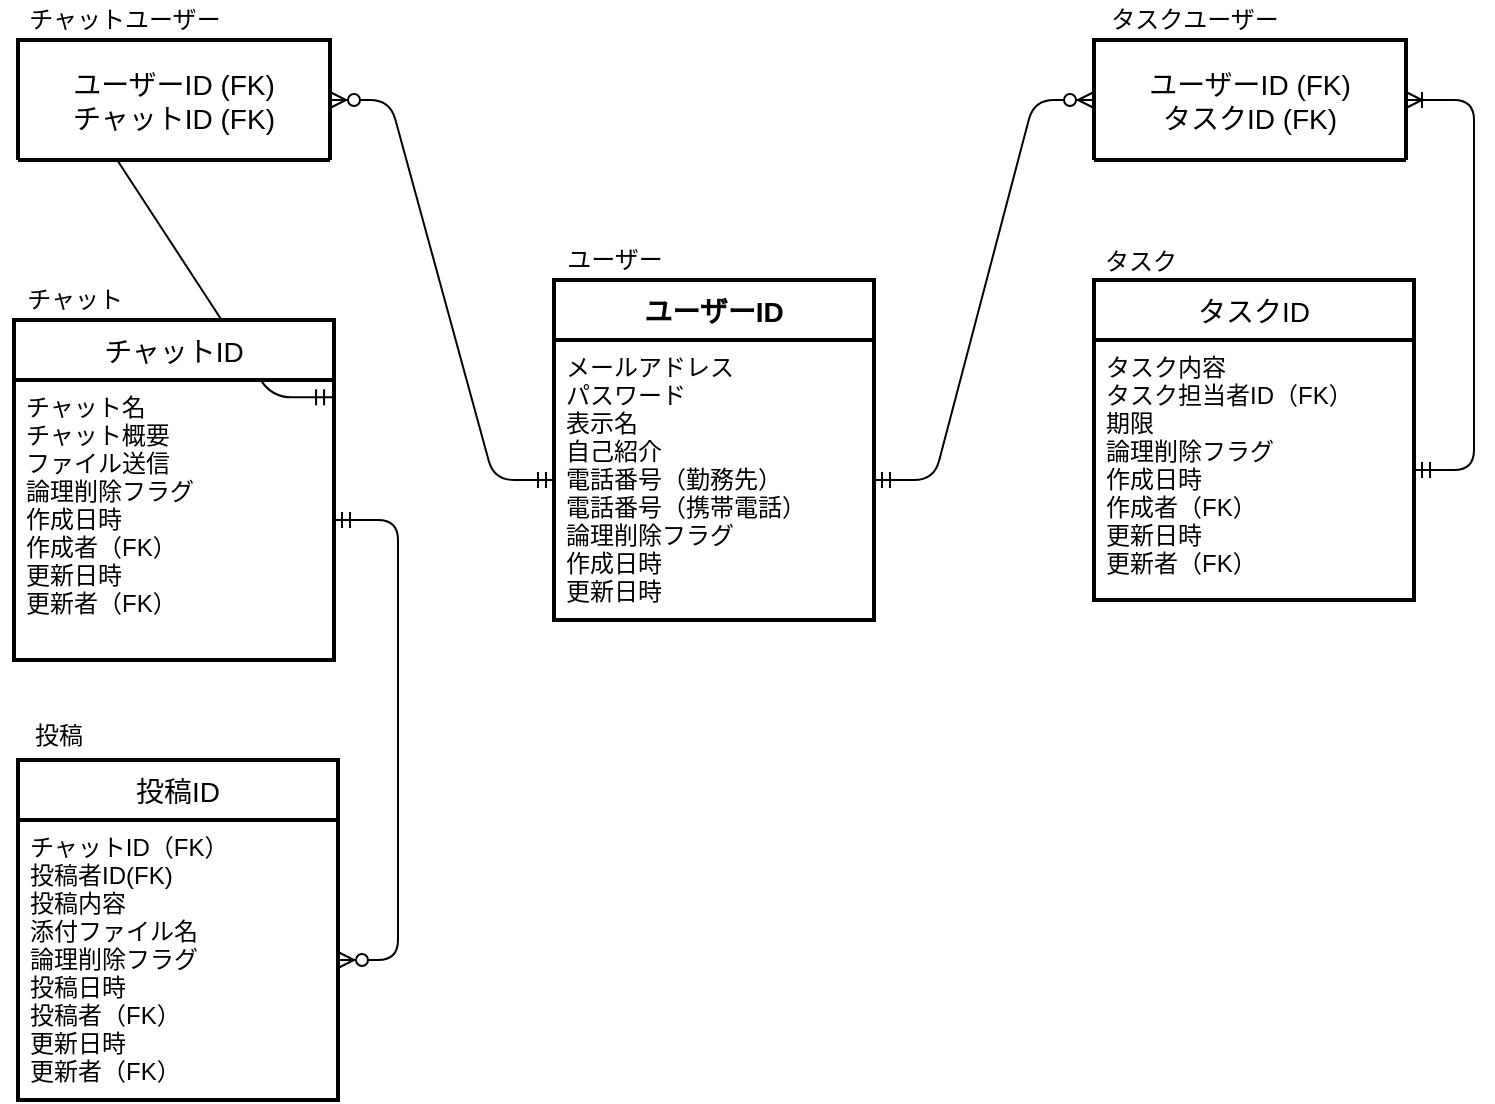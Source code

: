<mxfile version="13.1.3">
    <diagram id="6hGFLwfOUW9BJ-s0fimq" name="Page-1">
        <mxGraphModel dx="838" dy="680" grid="1" gridSize="10" guides="1" tooltips="1" connect="1" arrows="1" fold="1" page="1" pageScale="1" pageWidth="827" pageHeight="1169" math="0" shadow="0">
            <root>
                <mxCell id="0"/>
                <mxCell id="1" parent="0"/>
                <mxCell id="6" value="タスクID" style="swimlane;childLayout=stackLayout;horizontal=1;startSize=30;horizontalStack=0;rounded=1;fontSize=14;fontStyle=0;strokeWidth=2;resizeParent=0;resizeLast=1;shadow=0;dashed=0;align=center;arcSize=0;" vertex="1" parent="1">
                    <mxGeometry x="590" y="340" width="160" height="160" as="geometry"/>
                </mxCell>
                <mxCell id="7" value="タスク内容&#10;タスク担当者ID（FK）&#10;期限&#10;論理削除フラグ&#10;作成日時&#10;作成者（FK）&#10;更新日時&#10;更新者（FK）&#10;" style="align=left;strokeColor=none;fillColor=none;spacingLeft=4;fontSize=12;verticalAlign=top;resizable=0;rotatable=0;part=1;" vertex="1" parent="6">
                    <mxGeometry y="30" width="160" height="130" as="geometry"/>
                </mxCell>
                <mxCell id="19" value="ユーザーID (FK)&#10;タスクID (FK)" style="swimlane;childLayout=stackLayout;horizontal=1;startSize=120;horizontalStack=0;rounded=1;fontSize=14;fontStyle=0;strokeWidth=2;resizeParent=0;resizeLast=1;shadow=0;dashed=0;align=center;arcSize=0;" vertex="1" parent="1">
                    <mxGeometry x="590" y="220" width="156" height="60" as="geometry"/>
                </mxCell>
                <mxCell id="23" value="" style="edgeStyle=entityRelationEdgeStyle;fontSize=12;html=1;endArrow=ERzeroToMany;startArrow=ERmandOne;" edge="1" parent="1" source="3" target="21">
                    <mxGeometry width="100" height="100" relative="1" as="geometry">
                        <mxPoint x="400" y="370" as="sourcePoint"/>
                        <mxPoint x="280" y="260" as="targetPoint"/>
                    </mxGeometry>
                </mxCell>
                <mxCell id="2" value="ユーザーID" style="swimlane;childLayout=stackLayout;horizontal=1;startSize=30;horizontalStack=0;rounded=1;fontSize=14;fontStyle=1;strokeWidth=2;resizeParent=0;resizeLast=1;shadow=0;dashed=0;align=center;arcSize=0;" vertex="1" parent="1">
                    <mxGeometry x="320" y="340" width="160" height="170" as="geometry"/>
                </mxCell>
                <mxCell id="3" value="メールアドレス&#10;パスワード&#10;表示名&#10;自己紹介&#10;電話番号（勤務先）&#10;電話番号（携帯電話）&#10;論理削除フラグ&#10;作成日時&#10;更新日時&#10;" style="align=left;strokeColor=none;fillColor=none;spacingLeft=4;fontSize=12;verticalAlign=top;resizable=0;rotatable=0;part=1;" vertex="1" parent="2">
                    <mxGeometry y="30" width="160" height="140" as="geometry"/>
                </mxCell>
                <mxCell id="25" value="" style="edgeStyle=entityRelationEdgeStyle;fontSize=12;html=1;endArrow=ERoneToMany;startArrow=ERmandOne;entryX=0;entryY=0.5;entryDx=0;entryDy=0;exitX=0.994;exitY=0.062;exitDx=0;exitDy=0;exitPerimeter=0;" edge="1" parent="1" source="5" target="21">
                    <mxGeometry width="100" height="100" relative="1" as="geometry">
                        <mxPoint x="70" y="420" as="sourcePoint"/>
                        <mxPoint x="72" y="235" as="targetPoint"/>
                    </mxGeometry>
                </mxCell>
                <mxCell id="4" value="チャットID" style="swimlane;childLayout=stackLayout;horizontal=1;startSize=30;horizontalStack=0;rounded=1;fontSize=14;fontStyle=0;strokeWidth=2;resizeParent=0;resizeLast=1;shadow=0;dashed=0;align=center;arcSize=0;" vertex="1" parent="1">
                    <mxGeometry x="50" y="360" width="160" height="170" as="geometry"/>
                </mxCell>
                <mxCell id="5" value="チャット名&#10;チャット概要&#10;ファイル送信&#10;論理削除フラグ&#10;作成日時&#10;作成者（FK）&#10;更新日時&#10;更新者（FK）" style="align=left;strokeColor=none;fillColor=none;spacingLeft=4;fontSize=12;verticalAlign=top;resizable=0;rotatable=0;part=1;" vertex="1" parent="4">
                    <mxGeometry y="30" width="160" height="140" as="geometry"/>
                </mxCell>
                <mxCell id="28" value="" style="edgeStyle=entityRelationEdgeStyle;fontSize=12;html=1;endArrow=ERzeroToMany;startArrow=ERmandOne;" edge="1" parent="1" source="5" target="12">
                    <mxGeometry width="100" height="100" relative="1" as="geometry">
                        <mxPoint x="290" y="690" as="sourcePoint"/>
                        <mxPoint x="390" y="590" as="targetPoint"/>
                    </mxGeometry>
                </mxCell>
                <mxCell id="29" value="" style="edgeStyle=entityRelationEdgeStyle;fontSize=12;html=1;endArrow=ERzeroToMany;startArrow=ERmandOne;" edge="1" parent="1" source="3" target="19">
                    <mxGeometry width="100" height="100" relative="1" as="geometry">
                        <mxPoint x="472" y="405" as="sourcePoint"/>
                        <mxPoint x="380" y="220" as="targetPoint"/>
                    </mxGeometry>
                </mxCell>
                <mxCell id="31" value="" style="edgeStyle=entityRelationEdgeStyle;fontSize=12;html=1;endArrow=ERoneToMany;startArrow=ERmandOne;" edge="1" parent="1" source="7" target="19">
                    <mxGeometry width="100" height="100" relative="1" as="geometry">
                        <mxPoint x="740" y="420" as="sourcePoint"/>
                        <mxPoint x="840" y="320" as="targetPoint"/>
                    </mxGeometry>
                </mxCell>
                <mxCell id="21" value="ユーザーID (FK)&#10;チャットID (FK)" style="swimlane;childLayout=stackLayout;horizontal=1;startSize=120;horizontalStack=0;rounded=1;fontSize=14;fontStyle=0;strokeWidth=2;resizeParent=0;resizeLast=1;shadow=0;dashed=0;align=center;arcSize=0;" vertex="1" parent="1">
                    <mxGeometry x="52" y="220" width="156" height="60" as="geometry"/>
                </mxCell>
                <mxCell id="11" value="投稿ID" style="swimlane;childLayout=stackLayout;horizontal=1;startSize=30;horizontalStack=0;rounded=1;fontSize=14;fontStyle=0;strokeWidth=2;resizeParent=0;resizeLast=1;shadow=0;dashed=0;align=center;arcSize=0;" vertex="1" parent="1">
                    <mxGeometry x="52" y="580" width="160" height="170" as="geometry"/>
                </mxCell>
                <mxCell id="12" value="チャットID（FK）&#10;投稿者ID(FK)&#10;投稿内容&#10;添付ファイル名&#10;論理削除フラグ&#10;投稿日時&#10;投稿者（FK）&#10;更新日時&#10;更新者（FK）" style="align=left;strokeColor=none;fillColor=none;spacingLeft=4;fontSize=12;verticalAlign=top;resizable=0;rotatable=0;part=1;" vertex="1" parent="11">
                    <mxGeometry y="30" width="160" height="140" as="geometry"/>
                </mxCell>
                <mxCell id="32" value="ユーザー" style="text;html=1;align=center;verticalAlign=middle;resizable=0;points=[];autosize=1;" vertex="1" parent="1">
                    <mxGeometry x="320" y="320" width="60" height="20" as="geometry"/>
                </mxCell>
                <mxCell id="33" value="投稿" style="text;html=1;align=center;verticalAlign=middle;resizable=0;points=[];autosize=1;" vertex="1" parent="1">
                    <mxGeometry x="52" y="558" width="40" height="20" as="geometry"/>
                </mxCell>
                <mxCell id="34" value="チャット" style="text;html=1;align=center;verticalAlign=middle;resizable=0;points=[];autosize=1;" vertex="1" parent="1">
                    <mxGeometry x="50" y="340" width="60" height="20" as="geometry"/>
                </mxCell>
                <mxCell id="35" value="チャットユーザー" style="text;html=1;align=center;verticalAlign=middle;resizable=0;points=[];autosize=1;" vertex="1" parent="1">
                    <mxGeometry x="50" y="200" width="110" height="20" as="geometry"/>
                </mxCell>
                <mxCell id="36" value="タスクユーザー" style="text;html=1;align=center;verticalAlign=middle;resizable=0;points=[];autosize=1;" vertex="1" parent="1">
                    <mxGeometry x="590" y="200" width="100" height="20" as="geometry"/>
                </mxCell>
                <mxCell id="37" value="タスク" style="text;html=1;align=center;verticalAlign=middle;resizable=0;points=[];autosize=1;" vertex="1" parent="1">
                    <mxGeometry x="588" y="321" width="50" height="20" as="geometry"/>
                </mxCell>
            </root>
        </mxGraphModel>
    </diagram>
</mxfile>
